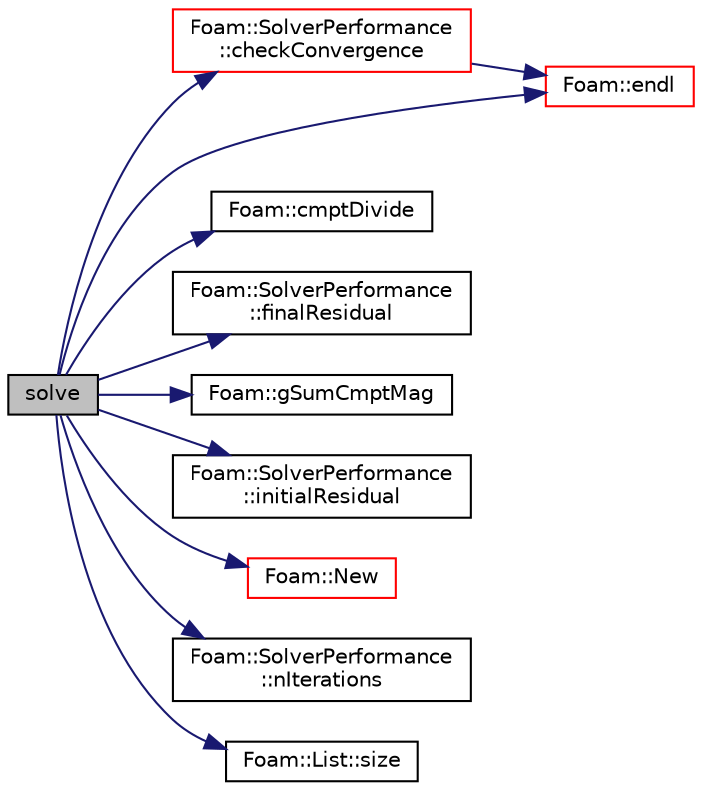 digraph "solve"
{
  bgcolor="transparent";
  edge [fontname="Helvetica",fontsize="10",labelfontname="Helvetica",labelfontsize="10"];
  node [fontname="Helvetica",fontsize="10",shape=record];
  rankdir="LR";
  Node6 [label="solve",height=0.2,width=0.4,color="black", fillcolor="grey75", style="filled", fontcolor="black"];
  Node6 -> Node7 [color="midnightblue",fontsize="10",style="solid",fontname="Helvetica"];
  Node7 [label="Foam::SolverPerformance\l::checkConvergence",height=0.2,width=0.4,color="red",URL="$a28125.html#ab5771e4f4a15c47b3c719a33255be433",tooltip="Check, store and return convergence. "];
  Node7 -> Node8 [color="midnightblue",fontsize="10",style="solid",fontname="Helvetica"];
  Node8 [label="Foam::endl",height=0.2,width=0.4,color="red",URL="$a21851.html#a2db8fe02a0d3909e9351bb4275b23ce4",tooltip="Add newline and flush stream. "];
  Node6 -> Node15 [color="midnightblue",fontsize="10",style="solid",fontname="Helvetica"];
  Node15 [label="Foam::cmptDivide",height=0.2,width=0.4,color="black",URL="$a21851.html#ab11bc52b92972d4f1caa5db352e7e480"];
  Node6 -> Node8 [color="midnightblue",fontsize="10",style="solid",fontname="Helvetica"];
  Node6 -> Node16 [color="midnightblue",fontsize="10",style="solid",fontname="Helvetica"];
  Node16 [label="Foam::SolverPerformance\l::finalResidual",height=0.2,width=0.4,color="black",URL="$a28125.html#aac1f6730c95125fda417066ca5fdb1b6",tooltip="Return final residual. "];
  Node6 -> Node17 [color="midnightblue",fontsize="10",style="solid",fontname="Helvetica"];
  Node17 [label="Foam::gSumCmptMag",height=0.2,width=0.4,color="black",URL="$a21851.html#ae864d5cb3a8b030513c0f136475420ea"];
  Node6 -> Node18 [color="midnightblue",fontsize="10",style="solid",fontname="Helvetica"];
  Node18 [label="Foam::SolverPerformance\l::initialResidual",height=0.2,width=0.4,color="black",URL="$a28125.html#aa934099b8c3787257b11a24bbfc10042",tooltip="Return initial residual. "];
  Node6 -> Node19 [color="midnightblue",fontsize="10",style="solid",fontname="Helvetica"];
  Node19 [label="Foam::New",height=0.2,width=0.4,color="red",URL="$a21851.html#a9d62cf14554c95e83f83f14909d9e0ec"];
  Node6 -> Node344 [color="midnightblue",fontsize="10",style="solid",fontname="Helvetica"];
  Node344 [label="Foam::SolverPerformance\l::nIterations",height=0.2,width=0.4,color="black",URL="$a28125.html#a6e87bc830807ac278a4ffe65dd4acb3f",tooltip="Return number of iterations. "];
  Node6 -> Node142 [color="midnightblue",fontsize="10",style="solid",fontname="Helvetica"];
  Node142 [label="Foam::List::size",height=0.2,width=0.4,color="black",URL="$a26833.html#a8a5f6fa29bd4b500caf186f60245b384",tooltip="Override size to be inconsistent with allocated storage. "];
}
